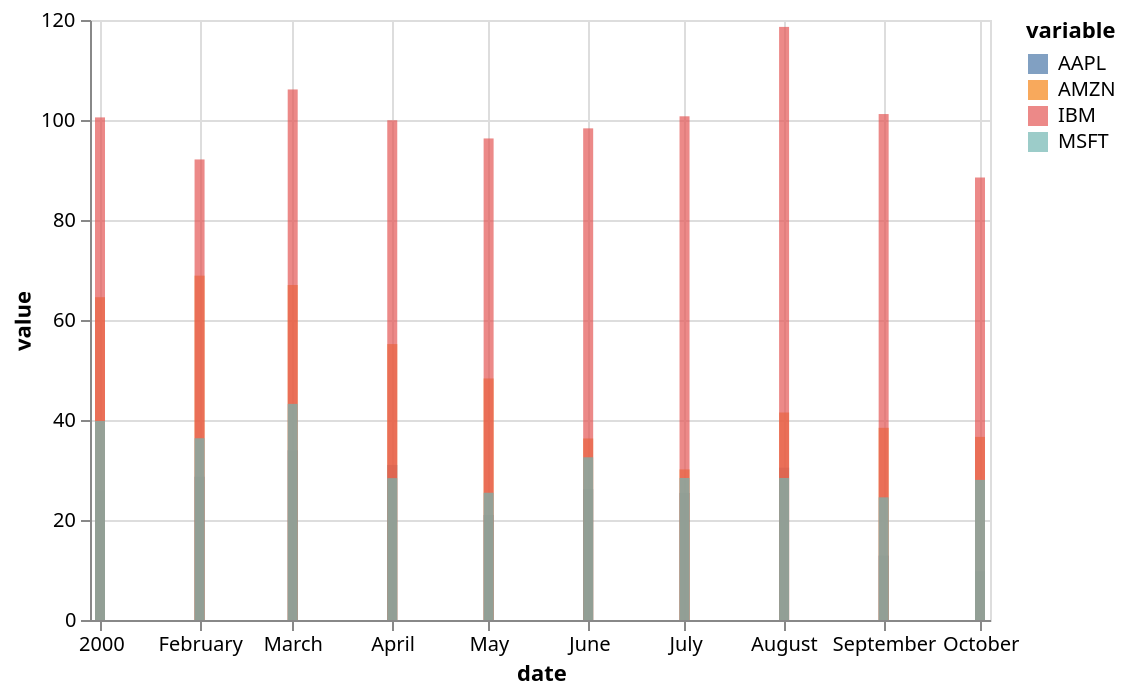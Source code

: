 {"mark": "bar", "encoding": {"x": {"field": "date", "type": "temporal"}, "y": {"field": "value", "type": "quantitative", "stack": null}, "color": {"field": "variable", "type": "nominal"}, "opacity": {"value": 0.7}}, "$schema": "https://vega.github.io/schema/vega-lite/v2.json", "width": 450, "height": 300, "selection": {"grid": {"type": "interval", "bind": "scales"}}, "data": {"values": [{"date": "2000-01-01", "variable": "AAPL", "value": 25.94}, {"date": "2000-02-01", "variable": "AAPL", "value": 28.66}, {"date": "2000-03-01", "variable": "AAPL", "value": 33.95}, {"date": "2000-04-01", "variable": "AAPL", "value": 31.01}, {"date": "2000-05-01", "variable": "AAPL", "value": 21.0}, {"date": "2000-06-01", "variable": "AAPL", "value": 26.19}, {"date": "2000-07-01", "variable": "AAPL", "value": 25.41}, {"date": "2000-08-01", "variable": "AAPL", "value": 30.47}, {"date": "2000-09-01", "variable": "AAPL", "value": 12.88}, {"date": "2000-10-01", "variable": "AAPL", "value": 9.78}, {"date": "2000-01-01", "variable": "AMZN", "value": 64.56}, {"date": "2000-02-01", "variable": "AMZN", "value": 68.87}, {"date": "2000-03-01", "variable": "AMZN", "value": 67.0}, {"date": "2000-04-01", "variable": "AMZN", "value": 55.19}, {"date": "2000-05-01", "variable": "AMZN", "value": 48.31}, {"date": "2000-06-01", "variable": "AMZN", "value": 36.31}, {"date": "2000-07-01", "variable": "AMZN", "value": 30.12}, {"date": "2000-08-01", "variable": "AMZN", "value": 41.5}, {"date": "2000-09-01", "variable": "AMZN", "value": 38.44}, {"date": "2000-10-01", "variable": "AMZN", "value": 36.62}, {"date": "2000-01-01", "variable": "GOOG", "value": null}, {"date": "2000-02-01", "variable": "GOOG", "value": null}, {"date": "2000-03-01", "variable": "GOOG", "value": null}, {"date": "2000-04-01", "variable": "GOOG", "value": null}, {"date": "2000-05-01", "variable": "GOOG", "value": null}, {"date": "2000-06-01", "variable": "GOOG", "value": null}, {"date": "2000-07-01", "variable": "GOOG", "value": null}, {"date": "2000-08-01", "variable": "GOOG", "value": null}, {"date": "2000-09-01", "variable": "GOOG", "value": null}, {"date": "2000-10-01", "variable": "GOOG", "value": null}, {"date": "2000-01-01", "variable": "IBM", "value": 100.52}, {"date": "2000-02-01", "variable": "IBM", "value": 92.11}, {"date": "2000-03-01", "variable": "IBM", "value": 106.11}, {"date": "2000-04-01", "variable": "IBM", "value": 99.95}, {"date": "2000-05-01", "variable": "IBM", "value": 96.31}, {"date": "2000-06-01", "variable": "IBM", "value": 98.33}, {"date": "2000-07-01", "variable": "IBM", "value": 100.74}, {"date": "2000-08-01", "variable": "IBM", "value": 118.62}, {"date": "2000-09-01", "variable": "IBM", "value": 101.19}, {"date": "2000-10-01", "variable": "IBM", "value": 88.5}, {"date": "2000-01-01", "variable": "MSFT", "value": 39.81}, {"date": "2000-02-01", "variable": "MSFT", "value": 36.35}, {"date": "2000-03-01", "variable": "MSFT", "value": 43.22}, {"date": "2000-04-01", "variable": "MSFT", "value": 28.37}, {"date": "2000-05-01", "variable": "MSFT", "value": 25.45}, {"date": "2000-06-01", "variable": "MSFT", "value": 32.54}, {"date": "2000-07-01", "variable": "MSFT", "value": 28.4}, {"date": "2000-08-01", "variable": "MSFT", "value": 28.4}, {"date": "2000-09-01", "variable": "MSFT", "value": 24.53}, {"date": "2000-10-01", "variable": "MSFT", "value": 28.02}]}}